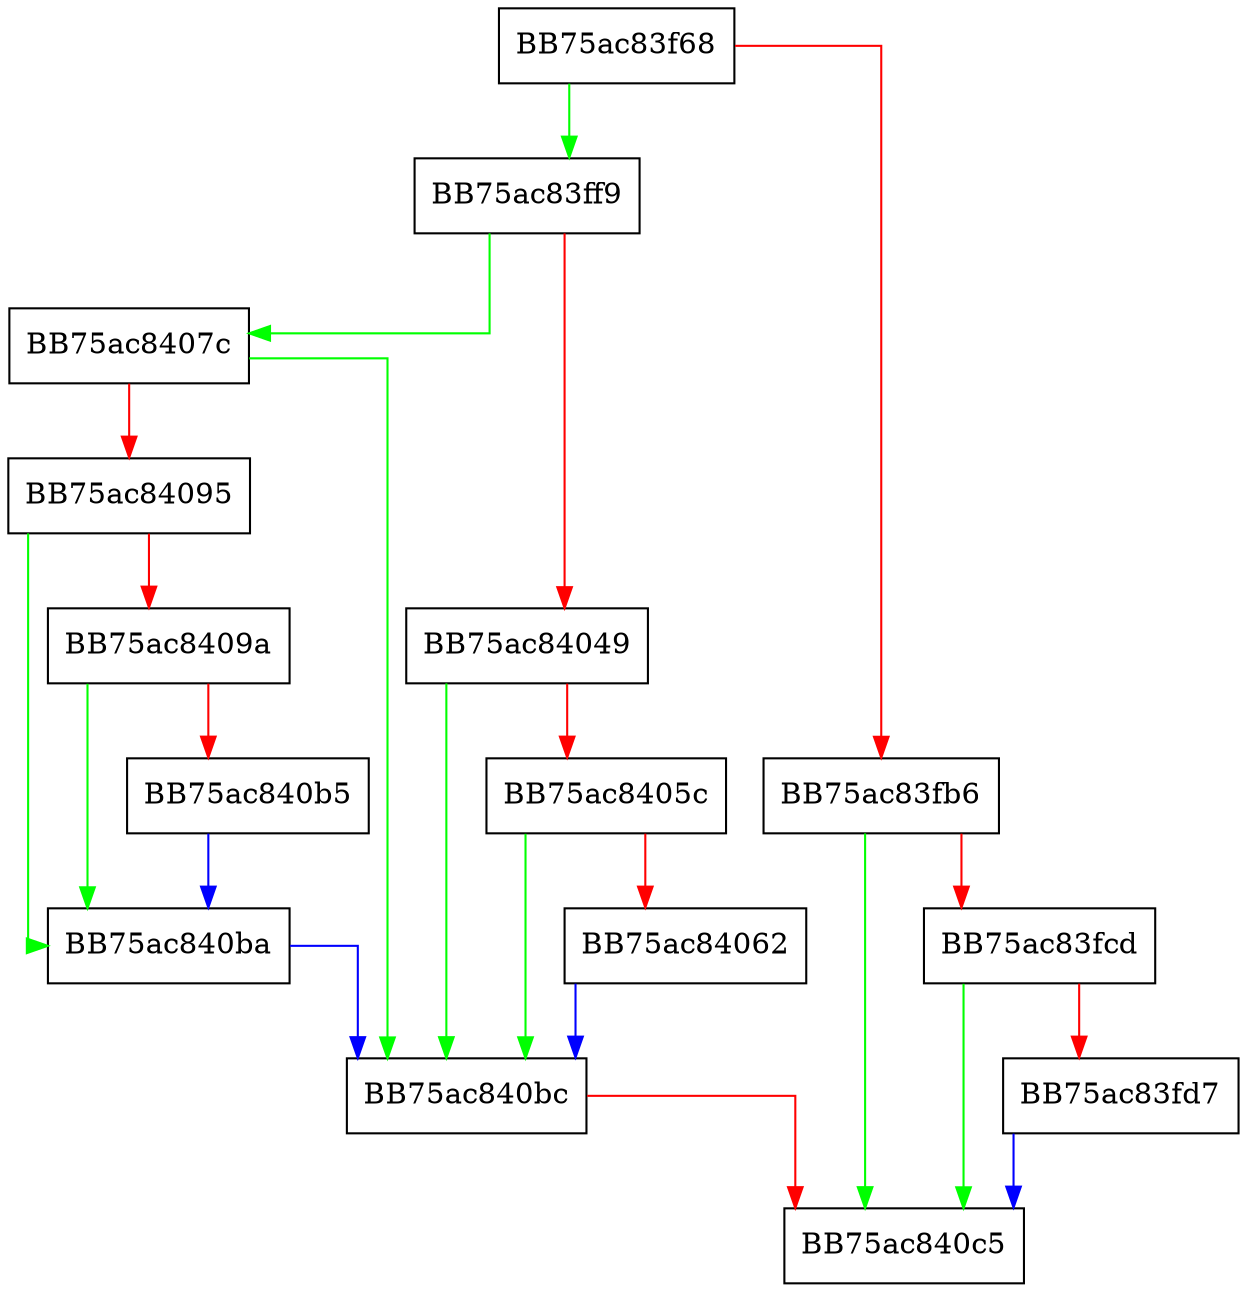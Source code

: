 digraph GetIeConfiguration {
  node [shape="box"];
  graph [splines=ortho];
  BB75ac83f68 -> BB75ac83ff9 [color="green"];
  BB75ac83f68 -> BB75ac83fb6 [color="red"];
  BB75ac83fb6 -> BB75ac840c5 [color="green"];
  BB75ac83fb6 -> BB75ac83fcd [color="red"];
  BB75ac83fcd -> BB75ac840c5 [color="green"];
  BB75ac83fcd -> BB75ac83fd7 [color="red"];
  BB75ac83fd7 -> BB75ac840c5 [color="blue"];
  BB75ac83ff9 -> BB75ac8407c [color="green"];
  BB75ac83ff9 -> BB75ac84049 [color="red"];
  BB75ac84049 -> BB75ac840bc [color="green"];
  BB75ac84049 -> BB75ac8405c [color="red"];
  BB75ac8405c -> BB75ac840bc [color="green"];
  BB75ac8405c -> BB75ac84062 [color="red"];
  BB75ac84062 -> BB75ac840bc [color="blue"];
  BB75ac8407c -> BB75ac840bc [color="green"];
  BB75ac8407c -> BB75ac84095 [color="red"];
  BB75ac84095 -> BB75ac840ba [color="green"];
  BB75ac84095 -> BB75ac8409a [color="red"];
  BB75ac8409a -> BB75ac840ba [color="green"];
  BB75ac8409a -> BB75ac840b5 [color="red"];
  BB75ac840b5 -> BB75ac840ba [color="blue"];
  BB75ac840ba -> BB75ac840bc [color="blue"];
  BB75ac840bc -> BB75ac840c5 [color="red"];
}